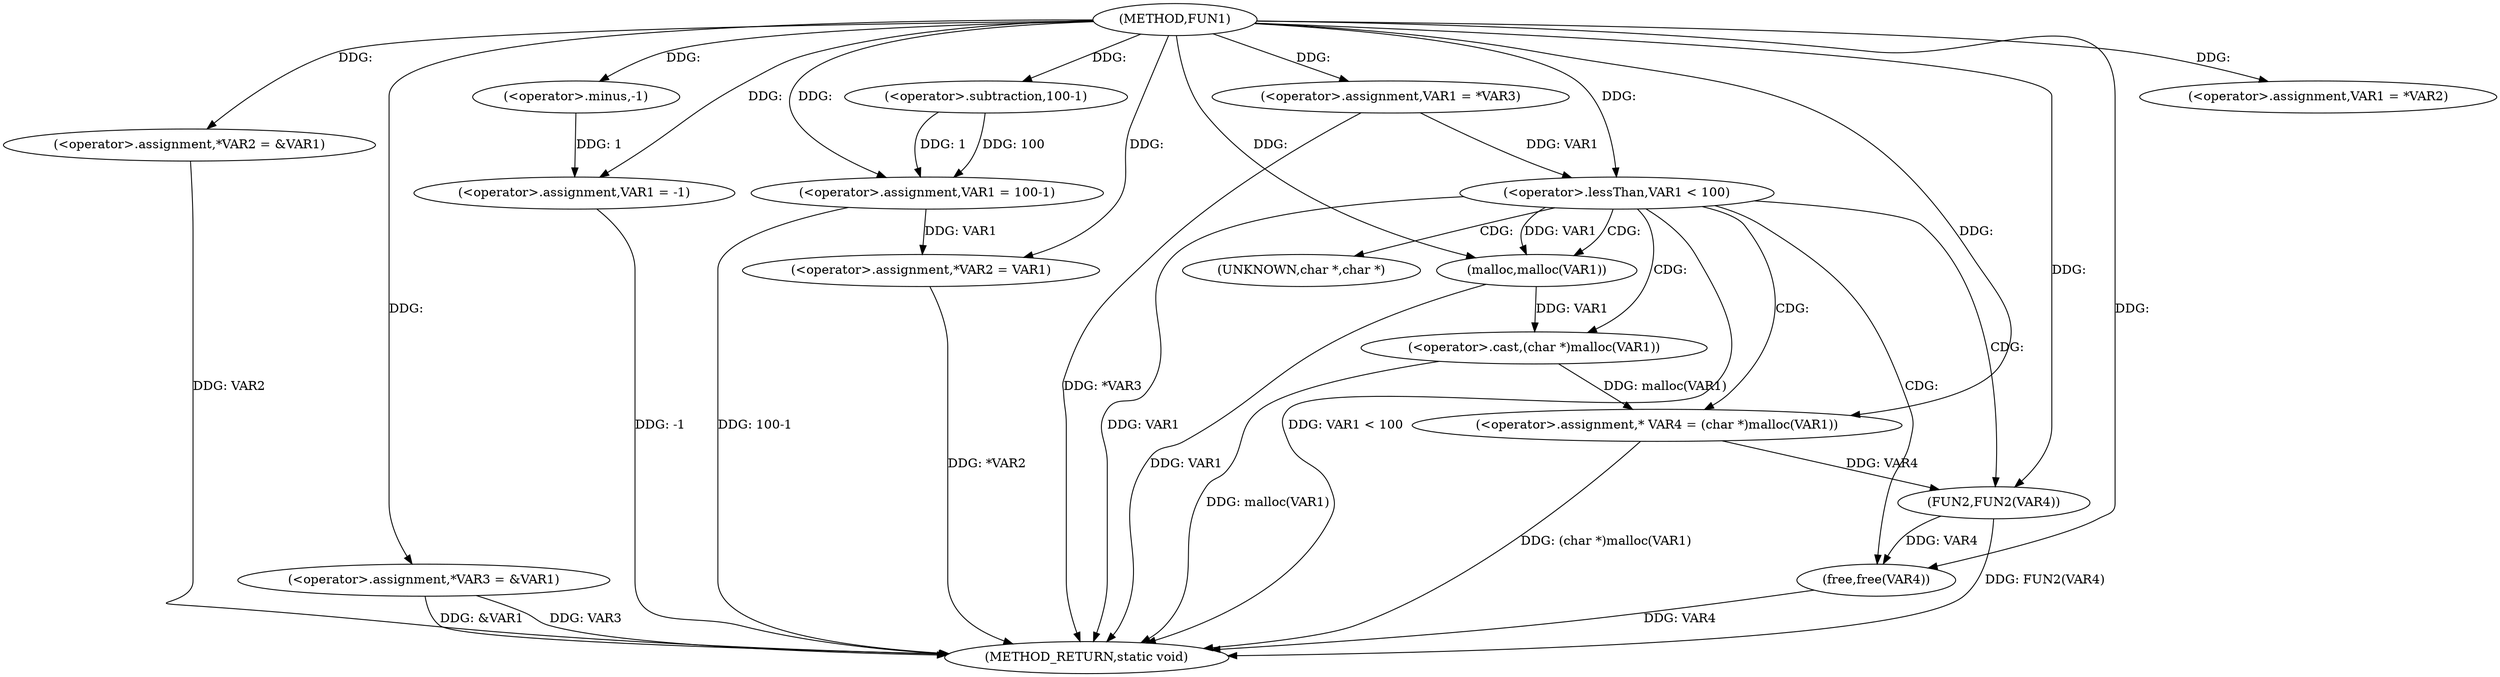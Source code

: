 digraph FUN1 {  
"1000100" [label = "(METHOD,FUN1)" ]
"1000154" [label = "(METHOD_RETURN,static void)" ]
"1000104" [label = "(<operator>.assignment,*VAR2 = &VAR1)" ]
"1000109" [label = "(<operator>.assignment,*VAR3 = &VAR1)" ]
"1000113" [label = "(<operator>.assignment,VAR1 = -1)" ]
"1000115" [label = "(<operator>.minus,-1)" ]
"1000119" [label = "(<operator>.assignment,VAR1 = *VAR2)" ]
"1000123" [label = "(<operator>.assignment,VAR1 = 100-1)" ]
"1000125" [label = "(<operator>.subtraction,100-1)" ]
"1000128" [label = "(<operator>.assignment,*VAR2 = VAR1)" ]
"1000134" [label = "(<operator>.assignment,VAR1 = *VAR3)" ]
"1000139" [label = "(<operator>.lessThan,VAR1 < 100)" ]
"1000144" [label = "(<operator>.assignment,* VAR4 = (char *)malloc(VAR1))" ]
"1000146" [label = "(<operator>.cast,(char *)malloc(VAR1))" ]
"1000148" [label = "(malloc,malloc(VAR1))" ]
"1000150" [label = "(FUN2,FUN2(VAR4))" ]
"1000152" [label = "(free,free(VAR4))" ]
"1000147" [label = "(UNKNOWN,char *,char *)" ]
  "1000123" -> "1000154"  [ label = "DDG: 100-1"] 
  "1000104" -> "1000154"  [ label = "DDG: VAR2"] 
  "1000113" -> "1000154"  [ label = "DDG: -1"] 
  "1000152" -> "1000154"  [ label = "DDG: VAR4"] 
  "1000134" -> "1000154"  [ label = "DDG: *VAR3"] 
  "1000150" -> "1000154"  [ label = "DDG: FUN2(VAR4)"] 
  "1000144" -> "1000154"  [ label = "DDG: (char *)malloc(VAR1)"] 
  "1000109" -> "1000154"  [ label = "DDG: &VAR1"] 
  "1000139" -> "1000154"  [ label = "DDG: VAR1 < 100"] 
  "1000139" -> "1000154"  [ label = "DDG: VAR1"] 
  "1000128" -> "1000154"  [ label = "DDG: *VAR2"] 
  "1000148" -> "1000154"  [ label = "DDG: VAR1"] 
  "1000146" -> "1000154"  [ label = "DDG: malloc(VAR1)"] 
  "1000109" -> "1000154"  [ label = "DDG: VAR3"] 
  "1000100" -> "1000104"  [ label = "DDG: "] 
  "1000100" -> "1000109"  [ label = "DDG: "] 
  "1000115" -> "1000113"  [ label = "DDG: 1"] 
  "1000100" -> "1000113"  [ label = "DDG: "] 
  "1000100" -> "1000115"  [ label = "DDG: "] 
  "1000100" -> "1000119"  [ label = "DDG: "] 
  "1000125" -> "1000123"  [ label = "DDG: 100"] 
  "1000125" -> "1000123"  [ label = "DDG: 1"] 
  "1000100" -> "1000123"  [ label = "DDG: "] 
  "1000100" -> "1000125"  [ label = "DDG: "] 
  "1000123" -> "1000128"  [ label = "DDG: VAR1"] 
  "1000100" -> "1000128"  [ label = "DDG: "] 
  "1000100" -> "1000134"  [ label = "DDG: "] 
  "1000134" -> "1000139"  [ label = "DDG: VAR1"] 
  "1000100" -> "1000139"  [ label = "DDG: "] 
  "1000146" -> "1000144"  [ label = "DDG: malloc(VAR1)"] 
  "1000100" -> "1000144"  [ label = "DDG: "] 
  "1000148" -> "1000146"  [ label = "DDG: VAR1"] 
  "1000139" -> "1000148"  [ label = "DDG: VAR1"] 
  "1000100" -> "1000148"  [ label = "DDG: "] 
  "1000144" -> "1000150"  [ label = "DDG: VAR4"] 
  "1000100" -> "1000150"  [ label = "DDG: "] 
  "1000150" -> "1000152"  [ label = "DDG: VAR4"] 
  "1000100" -> "1000152"  [ label = "DDG: "] 
  "1000139" -> "1000148"  [ label = "CDG: "] 
  "1000139" -> "1000146"  [ label = "CDG: "] 
  "1000139" -> "1000147"  [ label = "CDG: "] 
  "1000139" -> "1000152"  [ label = "CDG: "] 
  "1000139" -> "1000144"  [ label = "CDG: "] 
  "1000139" -> "1000150"  [ label = "CDG: "] 
}
